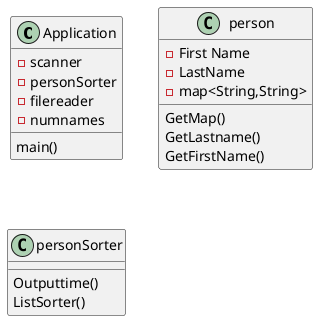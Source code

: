 @startuml
'https://plantuml.com/sequence-diagram

class Application{
-scanner
-personSorter
-filereader
-numnames

main()
}

class person{
-First Name
-LastName
-map<String,String>

GetMap()
GetLastname()
GetFirstName()
}

class personSorter{


Outputtime()
ListSorter()


}
@enduml